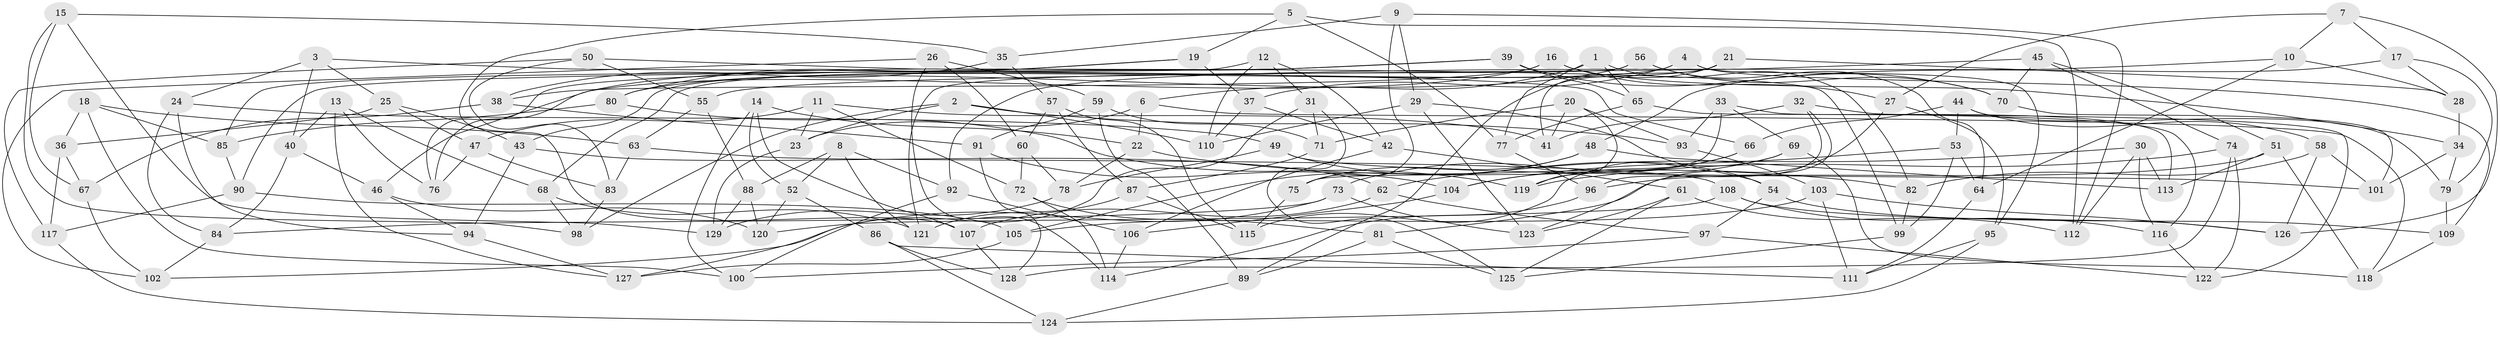 // Generated by graph-tools (version 1.1) at 2025/26/03/09/25 03:26:56]
// undirected, 129 vertices, 258 edges
graph export_dot {
graph [start="1"]
  node [color=gray90,style=filled];
  1;
  2;
  3;
  4;
  5;
  6;
  7;
  8;
  9;
  10;
  11;
  12;
  13;
  14;
  15;
  16;
  17;
  18;
  19;
  20;
  21;
  22;
  23;
  24;
  25;
  26;
  27;
  28;
  29;
  30;
  31;
  32;
  33;
  34;
  35;
  36;
  37;
  38;
  39;
  40;
  41;
  42;
  43;
  44;
  45;
  46;
  47;
  48;
  49;
  50;
  51;
  52;
  53;
  54;
  55;
  56;
  57;
  58;
  59;
  60;
  61;
  62;
  63;
  64;
  65;
  66;
  67;
  68;
  69;
  70;
  71;
  72;
  73;
  74;
  75;
  76;
  77;
  78;
  79;
  80;
  81;
  82;
  83;
  84;
  85;
  86;
  87;
  88;
  89;
  90;
  91;
  92;
  93;
  94;
  95;
  96;
  97;
  98;
  99;
  100;
  101;
  102;
  103;
  104;
  105;
  106;
  107;
  108;
  109;
  110;
  111;
  112;
  113;
  114;
  115;
  116;
  117;
  118;
  119;
  120;
  121;
  122;
  123;
  124;
  125;
  126;
  127;
  128;
  129;
  1 -- 82;
  1 -- 6;
  1 -- 65;
  1 -- 77;
  2 -- 93;
  2 -- 110;
  2 -- 98;
  2 -- 23;
  3 -- 66;
  3 -- 40;
  3 -- 25;
  3 -- 24;
  4 -- 37;
  4 -- 43;
  4 -- 109;
  4 -- 95;
  5 -- 112;
  5 -- 77;
  5 -- 19;
  5 -- 107;
  6 -- 22;
  6 -- 118;
  6 -- 23;
  7 -- 17;
  7 -- 27;
  7 -- 10;
  7 -- 126;
  8 -- 121;
  8 -- 92;
  8 -- 88;
  8 -- 52;
  9 -- 29;
  9 -- 75;
  9 -- 112;
  9 -- 35;
  10 -- 64;
  10 -- 28;
  10 -- 92;
  11 -- 41;
  11 -- 72;
  11 -- 47;
  11 -- 23;
  12 -- 85;
  12 -- 42;
  12 -- 110;
  12 -- 31;
  13 -- 40;
  13 -- 127;
  13 -- 76;
  13 -- 68;
  14 -- 100;
  14 -- 52;
  14 -- 22;
  14 -- 107;
  15 -- 98;
  15 -- 35;
  15 -- 129;
  15 -- 67;
  16 -- 34;
  16 -- 38;
  16 -- 46;
  16 -- 27;
  17 -- 79;
  17 -- 28;
  17 -- 48;
  18 -- 63;
  18 -- 100;
  18 -- 36;
  18 -- 85;
  19 -- 80;
  19 -- 37;
  19 -- 76;
  20 -- 119;
  20 -- 71;
  20 -- 41;
  20 -- 93;
  21 -- 28;
  21 -- 41;
  21 -- 89;
  21 -- 68;
  22 -- 82;
  22 -- 78;
  23 -- 129;
  24 -- 49;
  24 -- 94;
  24 -- 84;
  25 -- 47;
  25 -- 43;
  25 -- 36;
  26 -- 60;
  26 -- 59;
  26 -- 114;
  26 -- 102;
  27 -- 81;
  27 -- 95;
  28 -- 34;
  29 -- 54;
  29 -- 110;
  29 -- 123;
  30 -- 62;
  30 -- 116;
  30 -- 113;
  30 -- 112;
  31 -- 71;
  31 -- 127;
  31 -- 125;
  32 -- 41;
  32 -- 116;
  32 -- 96;
  32 -- 123;
  33 -- 75;
  33 -- 113;
  33 -- 69;
  33 -- 93;
  34 -- 79;
  34 -- 101;
  35 -- 57;
  35 -- 38;
  36 -- 67;
  36 -- 117;
  37 -- 110;
  37 -- 42;
  38 -- 91;
  38 -- 67;
  39 -- 65;
  39 -- 90;
  39 -- 70;
  39 -- 76;
  40 -- 84;
  40 -- 46;
  42 -- 106;
  42 -- 61;
  43 -- 62;
  43 -- 94;
  44 -- 53;
  44 -- 66;
  44 -- 58;
  44 -- 79;
  45 -- 74;
  45 -- 51;
  45 -- 55;
  45 -- 70;
  46 -- 120;
  46 -- 94;
  47 -- 76;
  47 -- 83;
  48 -- 105;
  48 -- 75;
  48 -- 113;
  49 -- 78;
  49 -- 54;
  49 -- 101;
  50 -- 83;
  50 -- 117;
  50 -- 55;
  50 -- 99;
  51 -- 118;
  51 -- 113;
  51 -- 96;
  52 -- 120;
  52 -- 86;
  53 -- 64;
  53 -- 99;
  53 -- 104;
  54 -- 97;
  54 -- 109;
  55 -- 88;
  55 -- 63;
  56 -- 64;
  56 -- 80;
  56 -- 70;
  56 -- 121;
  57 -- 115;
  57 -- 60;
  57 -- 87;
  58 -- 126;
  58 -- 82;
  58 -- 101;
  59 -- 91;
  59 -- 71;
  59 -- 89;
  60 -- 72;
  60 -- 78;
  61 -- 125;
  61 -- 112;
  61 -- 123;
  62 -- 97;
  62 -- 107;
  63 -- 83;
  63 -- 108;
  64 -- 111;
  65 -- 122;
  65 -- 77;
  66 -- 119;
  66 -- 104;
  67 -- 102;
  68 -- 98;
  68 -- 121;
  69 -- 118;
  69 -- 73;
  69 -- 115;
  70 -- 101;
  71 -- 87;
  72 -- 114;
  72 -- 81;
  73 -- 123;
  73 -- 102;
  73 -- 84;
  74 -- 122;
  74 -- 128;
  74 -- 119;
  75 -- 115;
  77 -- 96;
  78 -- 129;
  79 -- 109;
  80 -- 119;
  80 -- 85;
  81 -- 125;
  81 -- 89;
  82 -- 99;
  83 -- 98;
  84 -- 102;
  85 -- 90;
  86 -- 111;
  86 -- 124;
  86 -- 128;
  87 -- 115;
  87 -- 121;
  88 -- 129;
  88 -- 120;
  89 -- 124;
  90 -- 105;
  90 -- 117;
  91 -- 104;
  91 -- 128;
  92 -- 106;
  92 -- 100;
  93 -- 103;
  94 -- 127;
  95 -- 124;
  95 -- 111;
  96 -- 114;
  97 -- 100;
  97 -- 122;
  99 -- 125;
  103 -- 126;
  103 -- 105;
  103 -- 111;
  104 -- 106;
  105 -- 127;
  106 -- 114;
  107 -- 128;
  108 -- 116;
  108 -- 126;
  108 -- 120;
  109 -- 118;
  116 -- 122;
  117 -- 124;
}
